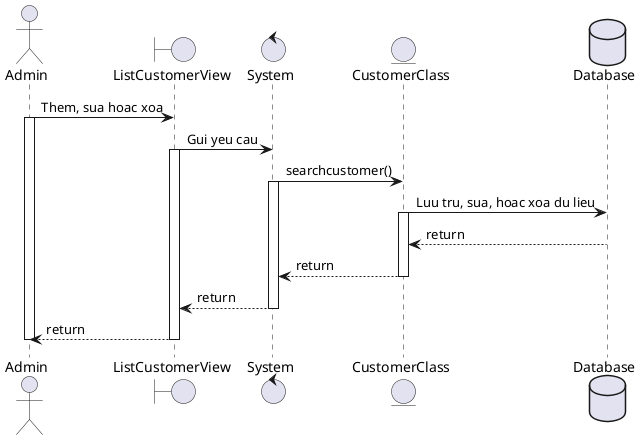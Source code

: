 @startuml
actor       Admin   as 1
boundary    ListCustomerView    as 2
control     System     as 3
entity      CustomerClass     as 4
database Database as 5

1->2 : Them, sua hoac xoa
activate 1
2->3 : Gui yeu cau
activate 2
3->4 : searchcustomer()
activate 3
4->5 : Luu tru, sua, hoac xoa du lieu
activate 4
5-->4 :return
4 -->3: return
deactivate 4
3-->2 : return 
deactivate 3
2-->1 : return
deactivate 2
deactivate 1

@enduml
